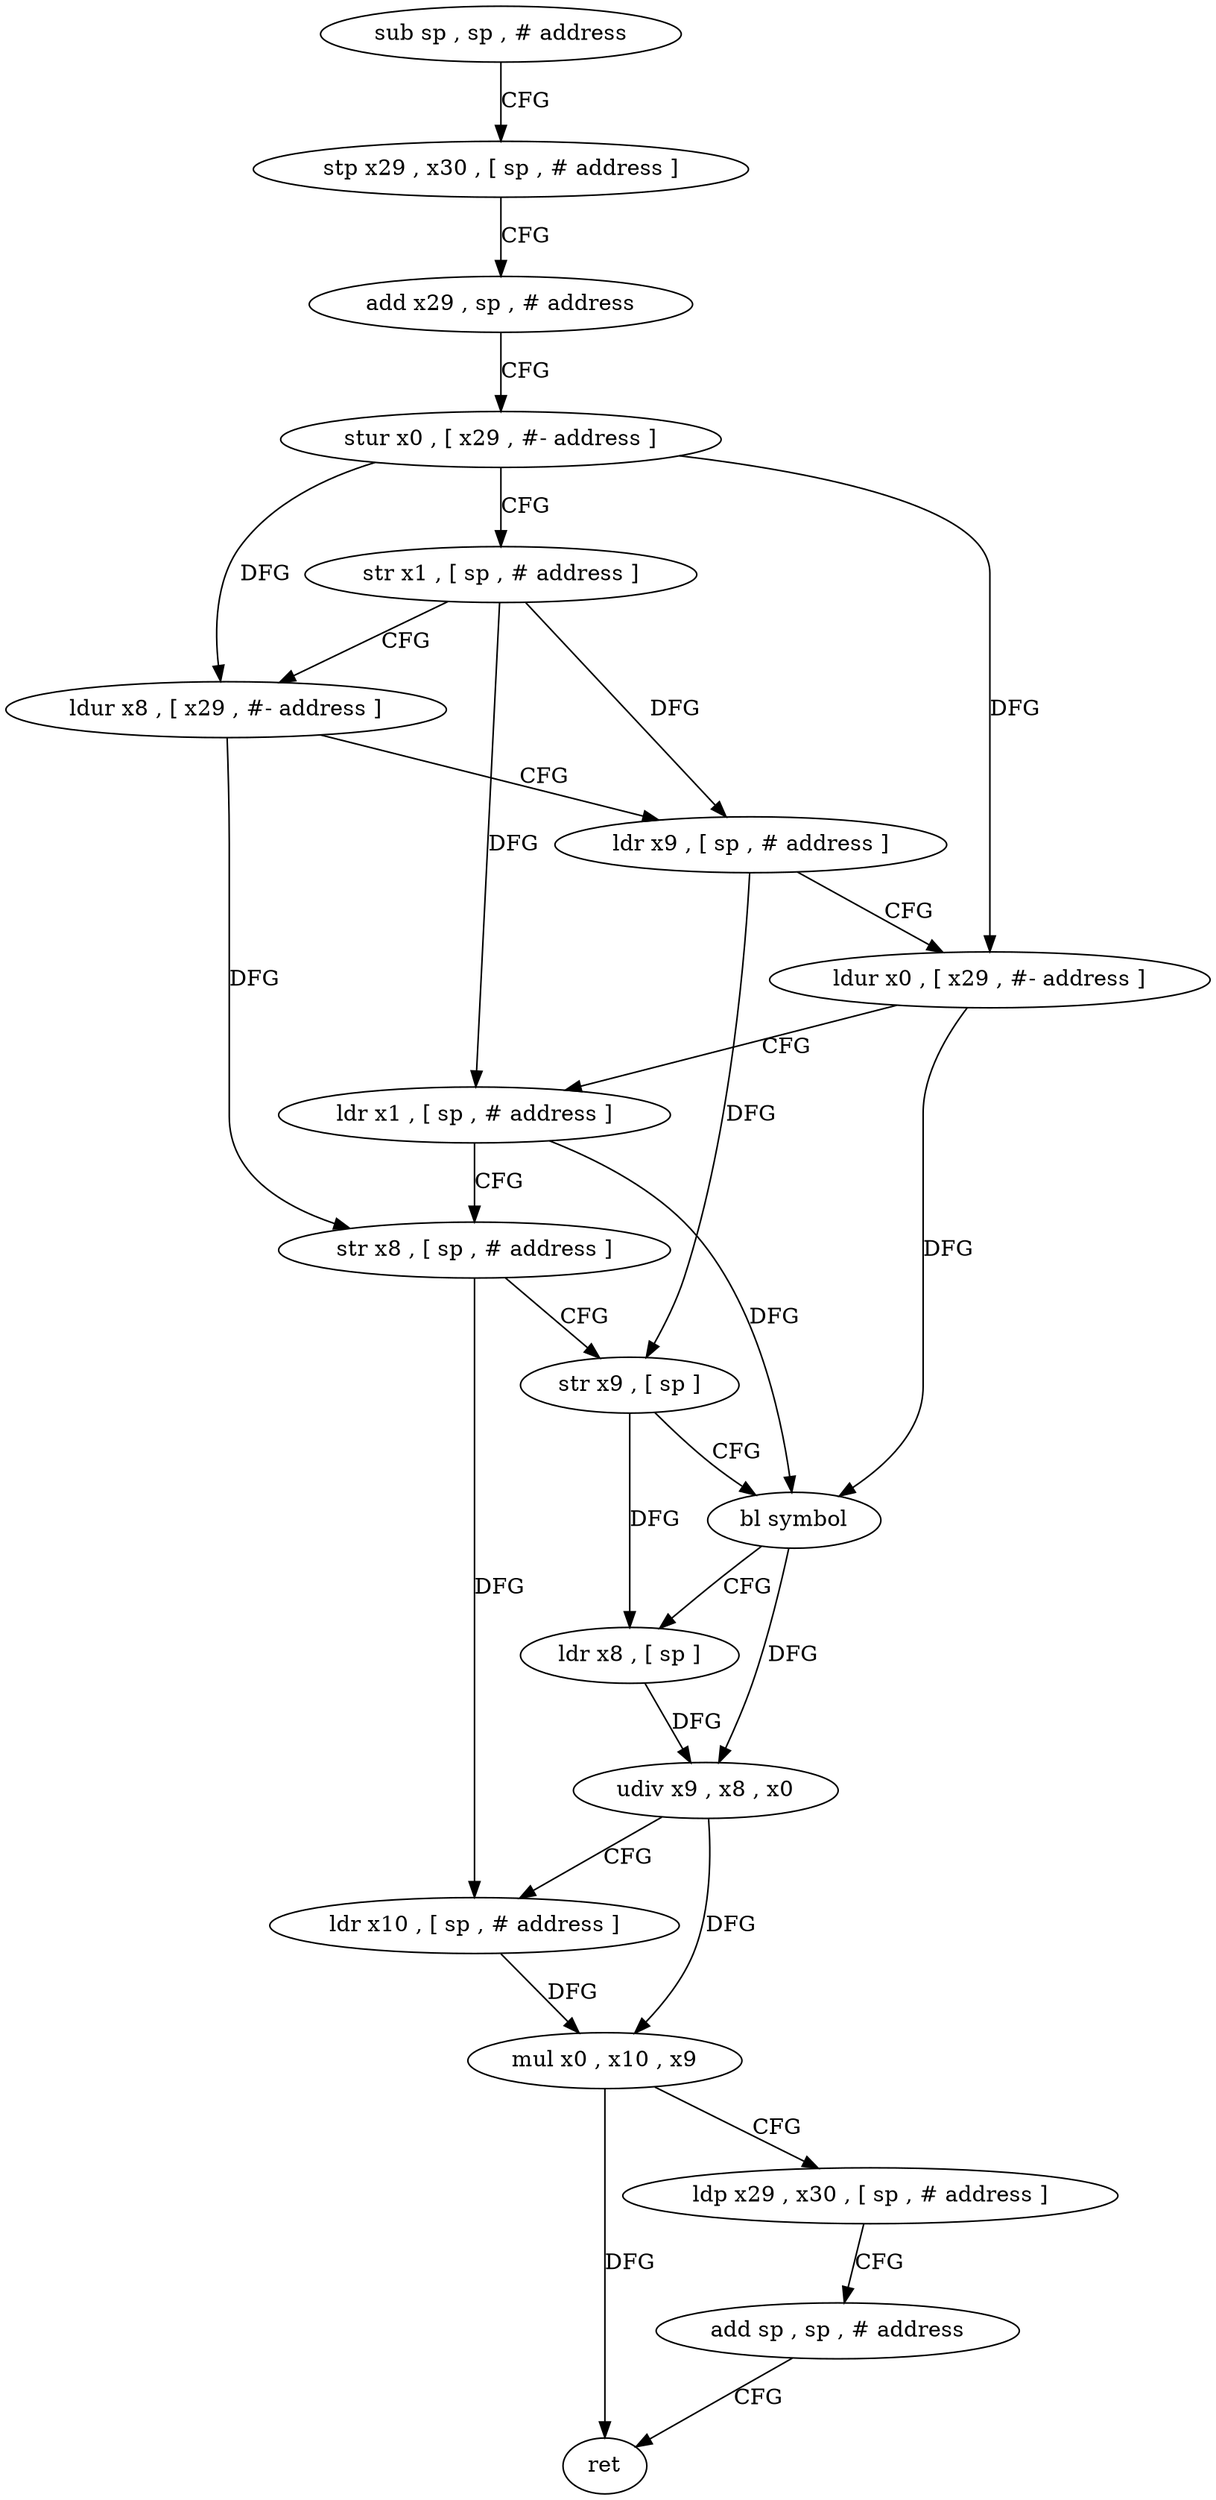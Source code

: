 digraph "func" {
"4219516" [label = "sub sp , sp , # address" ]
"4219520" [label = "stp x29 , x30 , [ sp , # address ]" ]
"4219524" [label = "add x29 , sp , # address" ]
"4219528" [label = "stur x0 , [ x29 , #- address ]" ]
"4219532" [label = "str x1 , [ sp , # address ]" ]
"4219536" [label = "ldur x8 , [ x29 , #- address ]" ]
"4219540" [label = "ldr x9 , [ sp , # address ]" ]
"4219544" [label = "ldur x0 , [ x29 , #- address ]" ]
"4219548" [label = "ldr x1 , [ sp , # address ]" ]
"4219552" [label = "str x8 , [ sp , # address ]" ]
"4219556" [label = "str x9 , [ sp ]" ]
"4219560" [label = "bl symbol" ]
"4219564" [label = "ldr x8 , [ sp ]" ]
"4219568" [label = "udiv x9 , x8 , x0" ]
"4219572" [label = "ldr x10 , [ sp , # address ]" ]
"4219576" [label = "mul x0 , x10 , x9" ]
"4219580" [label = "ldp x29 , x30 , [ sp , # address ]" ]
"4219584" [label = "add sp , sp , # address" ]
"4219588" [label = "ret" ]
"4219516" -> "4219520" [ label = "CFG" ]
"4219520" -> "4219524" [ label = "CFG" ]
"4219524" -> "4219528" [ label = "CFG" ]
"4219528" -> "4219532" [ label = "CFG" ]
"4219528" -> "4219536" [ label = "DFG" ]
"4219528" -> "4219544" [ label = "DFG" ]
"4219532" -> "4219536" [ label = "CFG" ]
"4219532" -> "4219540" [ label = "DFG" ]
"4219532" -> "4219548" [ label = "DFG" ]
"4219536" -> "4219540" [ label = "CFG" ]
"4219536" -> "4219552" [ label = "DFG" ]
"4219540" -> "4219544" [ label = "CFG" ]
"4219540" -> "4219556" [ label = "DFG" ]
"4219544" -> "4219548" [ label = "CFG" ]
"4219544" -> "4219560" [ label = "DFG" ]
"4219548" -> "4219552" [ label = "CFG" ]
"4219548" -> "4219560" [ label = "DFG" ]
"4219552" -> "4219556" [ label = "CFG" ]
"4219552" -> "4219572" [ label = "DFG" ]
"4219556" -> "4219560" [ label = "CFG" ]
"4219556" -> "4219564" [ label = "DFG" ]
"4219560" -> "4219564" [ label = "CFG" ]
"4219560" -> "4219568" [ label = "DFG" ]
"4219564" -> "4219568" [ label = "DFG" ]
"4219568" -> "4219572" [ label = "CFG" ]
"4219568" -> "4219576" [ label = "DFG" ]
"4219572" -> "4219576" [ label = "DFG" ]
"4219576" -> "4219580" [ label = "CFG" ]
"4219576" -> "4219588" [ label = "DFG" ]
"4219580" -> "4219584" [ label = "CFG" ]
"4219584" -> "4219588" [ label = "CFG" ]
}

